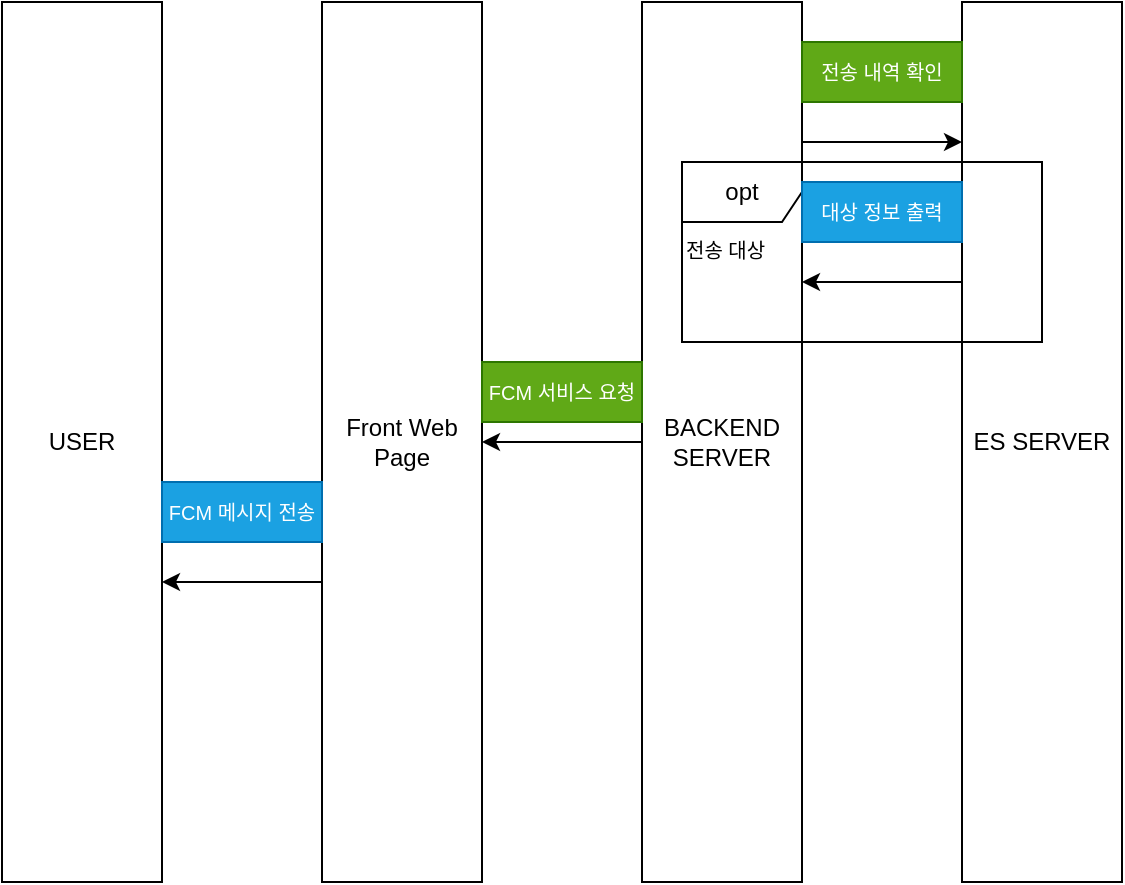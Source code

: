<mxfile version="26.2.13">
  <diagram name="페이지-1" id="2LYAW-jBYJyQneEXB7vB">
    <mxGraphModel dx="1428" dy="777" grid="1" gridSize="10" guides="1" tooltips="1" connect="1" arrows="1" fold="1" page="1" pageScale="1" pageWidth="827" pageHeight="1169" math="0" shadow="0">
      <root>
        <mxCell id="0" />
        <mxCell id="1" parent="0" />
        <mxCell id="3dm1MHzAWAqK7NMtBp0x-2" value="USER" style="rounded=0;whiteSpace=wrap;html=1;" vertex="1" parent="1">
          <mxGeometry x="40" y="80" width="80" height="440" as="geometry" />
        </mxCell>
        <mxCell id="3dm1MHzAWAqK7NMtBp0x-19" style="edgeStyle=orthogonalEdgeStyle;rounded=0;orthogonalLoop=1;jettySize=auto;html=1;" edge="1" parent="1">
          <mxGeometry relative="1" as="geometry">
            <mxPoint x="200" y="370" as="sourcePoint" />
            <mxPoint x="120" y="370" as="targetPoint" />
          </mxGeometry>
        </mxCell>
        <mxCell id="3dm1MHzAWAqK7NMtBp0x-6" value="Front Web Page" style="rounded=0;whiteSpace=wrap;html=1;" vertex="1" parent="1">
          <mxGeometry x="200" y="80" width="80" height="440" as="geometry" />
        </mxCell>
        <mxCell id="3dm1MHzAWAqK7NMtBp0x-13" style="edgeStyle=orthogonalEdgeStyle;rounded=0;orthogonalLoop=1;jettySize=auto;html=1;" edge="1" parent="1" source="3dm1MHzAWAqK7NMtBp0x-8" target="3dm1MHzAWAqK7NMtBp0x-9">
          <mxGeometry relative="1" as="geometry">
            <Array as="points">
              <mxPoint x="490" y="150" />
              <mxPoint x="490" y="150" />
            </Array>
          </mxGeometry>
        </mxCell>
        <mxCell id="3dm1MHzAWAqK7NMtBp0x-18" style="edgeStyle=orthogonalEdgeStyle;rounded=0;orthogonalLoop=1;jettySize=auto;html=1;" edge="1" parent="1" source="3dm1MHzAWAqK7NMtBp0x-8" target="3dm1MHzAWAqK7NMtBp0x-6">
          <mxGeometry relative="1" as="geometry" />
        </mxCell>
        <mxCell id="3dm1MHzAWAqK7NMtBp0x-8" value="BACKEND SERVER" style="rounded=0;whiteSpace=wrap;html=1;" vertex="1" parent="1">
          <mxGeometry x="360" y="80" width="80" height="440" as="geometry" />
        </mxCell>
        <mxCell id="3dm1MHzAWAqK7NMtBp0x-15" style="edgeStyle=orthogonalEdgeStyle;rounded=0;orthogonalLoop=1;jettySize=auto;html=1;" edge="1" parent="1" source="3dm1MHzAWAqK7NMtBp0x-9" target="3dm1MHzAWAqK7NMtBp0x-8">
          <mxGeometry relative="1" as="geometry">
            <Array as="points">
              <mxPoint x="480" y="220" />
              <mxPoint x="480" y="220" />
            </Array>
          </mxGeometry>
        </mxCell>
        <mxCell id="3dm1MHzAWAqK7NMtBp0x-9" value="ES SERVER" style="rounded=0;whiteSpace=wrap;html=1;" vertex="1" parent="1">
          <mxGeometry x="520" y="80" width="80" height="440" as="geometry" />
        </mxCell>
        <mxCell id="3dm1MHzAWAqK7NMtBp0x-11" value="opt" style="shape=umlFrame;whiteSpace=wrap;html=1;pointerEvents=0;" vertex="1" parent="1">
          <mxGeometry x="380" y="160" width="180" height="90" as="geometry" />
        </mxCell>
        <mxCell id="3dm1MHzAWAqK7NMtBp0x-14" value="&lt;span style=&quot;font-size: 10px;&quot;&gt;전송 내역 확인&lt;/span&gt;" style="text;html=1;align=center;verticalAlign=middle;whiteSpace=wrap;rounded=0;fillColor=#60a917;fontColor=#ffffff;strokeColor=#2D7600;" vertex="1" parent="1">
          <mxGeometry x="440" y="100" width="80" height="30" as="geometry" />
        </mxCell>
        <mxCell id="3dm1MHzAWAqK7NMtBp0x-16" value="&lt;span style=&quot;font-size: 10px;&quot;&gt;대상 정보 출력&lt;/span&gt;" style="text;html=1;align=center;verticalAlign=middle;whiteSpace=wrap;rounded=0;fillColor=#1ba1e2;fontColor=#ffffff;strokeColor=#006EAF;" vertex="1" parent="1">
          <mxGeometry x="440" y="170" width="80" height="30" as="geometry" />
        </mxCell>
        <mxCell id="3dm1MHzAWAqK7NMtBp0x-17" value="&lt;span style=&quot;color: rgb(0, 0, 0); font-family: Helvetica; font-size: 10px; font-style: normal; font-variant-ligatures: normal; font-variant-caps: normal; font-weight: 400; letter-spacing: normal; orphans: 2; text-align: left; text-indent: 0px; text-transform: none; widows: 2; word-spacing: 0px; -webkit-text-stroke-width: 0px; white-space: nowrap; text-decoration-thickness: initial; text-decoration-style: initial; text-decoration-color: initial; float: none; display: inline !important;&quot;&gt;전송 대상&lt;/span&gt;" style="text;whiteSpace=wrap;html=1;" vertex="1" parent="1">
          <mxGeometry x="380" y="190" width="90" height="40" as="geometry" />
        </mxCell>
        <mxCell id="3dm1MHzAWAqK7NMtBp0x-20" value="&lt;span style=&quot;font-size: 10px;&quot;&gt;FCM 메시지 전송&lt;/span&gt;" style="text;html=1;align=center;verticalAlign=middle;whiteSpace=wrap;rounded=0;fillColor=#1ba1e2;fontColor=#ffffff;strokeColor=#006EAF;" vertex="1" parent="1">
          <mxGeometry x="120" y="320" width="80" height="30" as="geometry" />
        </mxCell>
        <mxCell id="3dm1MHzAWAqK7NMtBp0x-21" value="&lt;span style=&quot;font-size: 10px;&quot;&gt;FCM 서비스 요청&lt;/span&gt;" style="text;html=1;align=center;verticalAlign=middle;whiteSpace=wrap;rounded=0;fillColor=#60a917;fontColor=#ffffff;strokeColor=#2D7600;" vertex="1" parent="1">
          <mxGeometry x="280" y="260" width="80" height="30" as="geometry" />
        </mxCell>
      </root>
    </mxGraphModel>
  </diagram>
</mxfile>
